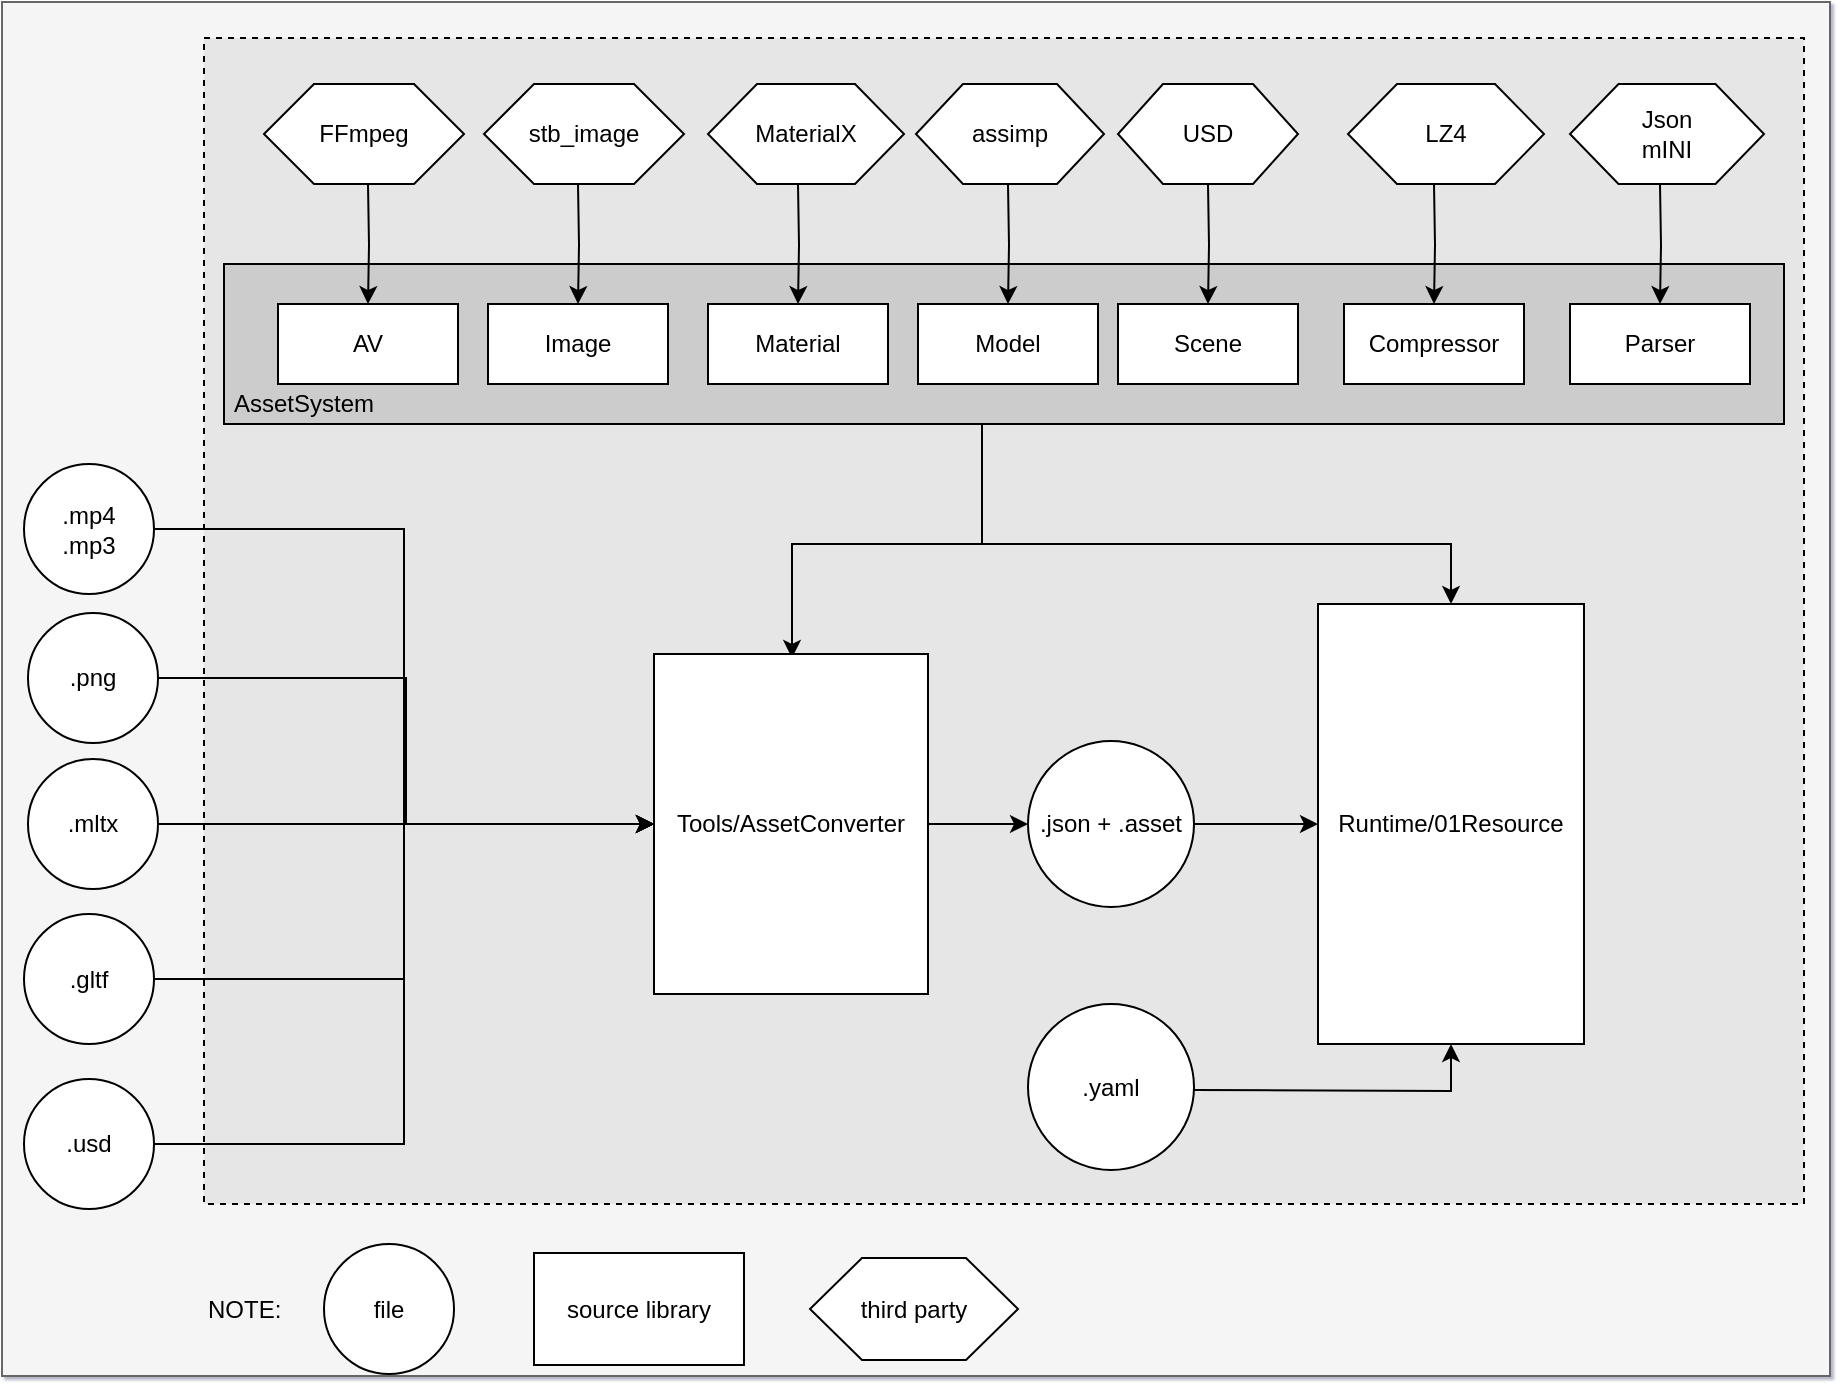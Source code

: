 <mxfile version="12.2.4" pages="1"><diagram id="tZtTvWryPTee94Rg14iy" name="Page-1"><mxGraphModel dx="2611" dy="1399" grid="0" gridSize="10" guides="1" tooltips="1" connect="1" arrows="1" fold="1" page="0" pageScale="1" pageWidth="850" pageHeight="1100" background="none" math="0" shadow="1"><root><mxCell id="0"/><mxCell id="1" parent="0"/><mxCell id="125" value="" style="rounded=0;whiteSpace=wrap;html=1;fillColor=#f5f5f5;strokeColor=#666666;fontColor=#333333;" parent="1" vertex="1"><mxGeometry x="-51" y="189" width="914" height="687" as="geometry"/></mxCell><mxCell id="122" value="" style="rounded=0;whiteSpace=wrap;html=1;dashed=1;fillColor=#E6E6E6;" parent="1" vertex="1"><mxGeometry x="50" y="207" width="800" height="583" as="geometry"/></mxCell><mxCell id="120" style="edgeStyle=orthogonalEdgeStyle;rounded=0;orthogonalLoop=1;jettySize=auto;html=1;exitX=0.5;exitY=1;exitDx=0;exitDy=0;entryX=0.5;entryY=0;entryDx=0;entryDy=0;" parent="1" edge="1"><mxGeometry relative="1" as="geometry"><mxPoint x="439" y="402" as="sourcePoint"/><mxPoint x="344" y="517" as="targetPoint"/><Array as="points"><mxPoint x="439" y="460"/><mxPoint x="344" y="460"/></Array></mxGeometry></mxCell><mxCell id="121" style="edgeStyle=orthogonalEdgeStyle;rounded=0;orthogonalLoop=1;jettySize=auto;html=1;exitX=0.5;exitY=1;exitDx=0;exitDy=0;entryX=0.5;entryY=0;entryDx=0;entryDy=0;" parent="1" source="19" target="20" edge="1"><mxGeometry relative="1" as="geometry"><Array as="points"><mxPoint x="439" y="460"/><mxPoint x="674" y="460"/></Array></mxGeometry></mxCell><mxCell id="19" value="" style="rounded=0;whiteSpace=wrap;html=1;fillColor=#CCCCCC;" parent="1" vertex="1"><mxGeometry x="60" y="320" width="780" height="80" as="geometry"/></mxCell><mxCell id="20" value="Runtime/01Resource" style="rounded=0;whiteSpace=wrap;html=1;" parent="1" vertex="1"><mxGeometry x="607" y="490" width="133" height="220" as="geometry"/></mxCell><mxCell id="26" value="AV" style="rounded=0;whiteSpace=wrap;html=1;" parent="1" vertex="1"><mxGeometry x="87" y="340" width="90" height="40" as="geometry"/></mxCell><mxCell id="27" value="Image" style="rounded=0;whiteSpace=wrap;html=1;" parent="1" vertex="1"><mxGeometry x="192" y="340" width="90" height="40" as="geometry"/></mxCell><mxCell id="28" value="Material" style="rounded=0;whiteSpace=wrap;html=1;" parent="1" vertex="1"><mxGeometry x="302" y="340" width="90" height="40" as="geometry"/></mxCell><mxCell id="29" value="Model" style="rounded=0;whiteSpace=wrap;html=1;" parent="1" vertex="1"><mxGeometry x="407" y="340" width="90" height="40" as="geometry"/></mxCell><mxCell id="30" value="Scene" style="rounded=0;whiteSpace=wrap;html=1;" parent="1" vertex="1"><mxGeometry x="507" y="340" width="90" height="40" as="geometry"/></mxCell><mxCell id="31" value="Parser" style="rounded=0;whiteSpace=wrap;html=1;" parent="1" vertex="1"><mxGeometry x="733" y="340" width="90" height="40" as="geometry"/></mxCell><mxCell id="40" style="edgeStyle=orthogonalEdgeStyle;rounded=0;orthogonalLoop=1;jettySize=auto;html=1;exitX=0.5;exitY=1;exitDx=0;exitDy=0;entryX=0.5;entryY=0;entryDx=0;entryDy=0;" parent="1" target="29" edge="1"><mxGeometry relative="1" as="geometry"><mxPoint x="452" y="280" as="sourcePoint"/></mxGeometry></mxCell><mxCell id="51" style="edgeStyle=orthogonalEdgeStyle;rounded=0;orthogonalLoop=1;jettySize=auto;html=1;exitX=0.5;exitY=1;exitDx=0;exitDy=0;entryX=0.5;entryY=0;entryDx=0;entryDy=0;" parent="1" target="30" edge="1"><mxGeometry relative="1" as="geometry"><mxPoint x="552" y="280" as="sourcePoint"/></mxGeometry></mxCell><mxCell id="43" style="edgeStyle=orthogonalEdgeStyle;rounded=0;orthogonalLoop=1;jettySize=auto;html=1;exitX=0.5;exitY=1;exitDx=0;exitDy=0;entryX=0.5;entryY=0;entryDx=0;entryDy=0;" parent="1" target="28" edge="1"><mxGeometry relative="1" as="geometry"><mxPoint x="347" y="280" as="sourcePoint"/></mxGeometry></mxCell><mxCell id="41" style="edgeStyle=orthogonalEdgeStyle;rounded=0;orthogonalLoop=1;jettySize=auto;html=1;exitX=0.5;exitY=1;exitDx=0;exitDy=0;entryX=0.5;entryY=0;entryDx=0;entryDy=0;" parent="1" target="27" edge="1"><mxGeometry relative="1" as="geometry"><mxPoint x="237" y="280" as="sourcePoint"/></mxGeometry></mxCell><mxCell id="42" style="edgeStyle=orthogonalEdgeStyle;rounded=0;orthogonalLoop=1;jettySize=auto;html=1;exitX=0.5;exitY=1;exitDx=0;exitDy=0;entryX=0.5;entryY=0;entryDx=0;entryDy=0;" parent="1" target="26" edge="1"><mxGeometry relative="1" as="geometry"><mxPoint x="132" y="280" as="sourcePoint"/></mxGeometry></mxCell><mxCell id="50" style="edgeStyle=orthogonalEdgeStyle;rounded=0;orthogonalLoop=1;jettySize=auto;html=1;exitX=0.5;exitY=1;exitDx=0;exitDy=0;entryX=0.5;entryY=0;entryDx=0;entryDy=0;" parent="1" target="31" edge="1"><mxGeometry relative="1" as="geometry"><mxPoint x="778" y="280" as="sourcePoint"/></mxGeometry></mxCell><mxCell id="118" style="edgeStyle=orthogonalEdgeStyle;rounded=0;orthogonalLoop=1;jettySize=auto;html=1;exitX=1;exitY=0.5;exitDx=0;exitDy=0;entryX=0;entryY=0.5;entryDx=0;entryDy=0;" parent="1" source="21" target="117" edge="1"><mxGeometry relative="1" as="geometry"/></mxCell><mxCell id="21" value="Tools/AssetConverter" style="rounded=0;whiteSpace=wrap;html=1;" parent="1" vertex="1"><mxGeometry x="275" y="515" width="137" height="170" as="geometry"/></mxCell><mxCell id="80" value="AssetSystem" style="text;html=1;resizable=0;points=[];autosize=1;align=left;verticalAlign=top;spacingTop=-4;" parent="1" vertex="1"><mxGeometry x="62.5" y="380" width="80" height="14" as="geometry"/></mxCell><mxCell id="84" value="Compressor" style="rounded=0;whiteSpace=wrap;html=1;" parent="1" vertex="1"><mxGeometry x="620" y="340" width="90" height="40" as="geometry"/></mxCell><mxCell id="86" style="edgeStyle=orthogonalEdgeStyle;rounded=0;orthogonalLoop=1;jettySize=auto;html=1;exitX=0.5;exitY=1;exitDx=0;exitDy=0;entryX=0.5;entryY=0;entryDx=0;entryDy=0;" parent="1" target="84" edge="1"><mxGeometry relative="1" as="geometry"><mxPoint x="665" y="280" as="sourcePoint"/></mxGeometry></mxCell><mxCell id="95" style="edgeStyle=orthogonalEdgeStyle;rounded=0;orthogonalLoop=1;jettySize=auto;html=1;exitX=1;exitY=0.5;exitDx=0;exitDy=0;entryX=0;entryY=0.5;entryDx=0;entryDy=0;" parent="1" source="88" target="21" edge="1"><mxGeometry relative="1" as="geometry"/></mxCell><mxCell id="88" value=".mp4&lt;br&gt;.mp3" style="ellipse;whiteSpace=wrap;html=1;aspect=fixed;" parent="1" vertex="1"><mxGeometry x="-40" y="420" width="65" height="65" as="geometry"/></mxCell><mxCell id="96" style="edgeStyle=orthogonalEdgeStyle;rounded=0;orthogonalLoop=1;jettySize=auto;html=1;exitX=1;exitY=0.5;exitDx=0;exitDy=0;entryX=0;entryY=0.5;entryDx=0;entryDy=0;" parent="1" source="90" target="21" edge="1"><mxGeometry relative="1" as="geometry"/></mxCell><mxCell id="90" value=".png" style="ellipse;whiteSpace=wrap;html=1;aspect=fixed;" parent="1" vertex="1"><mxGeometry x="-38" y="494.5" width="65" height="65" as="geometry"/></mxCell><mxCell id="97" style="edgeStyle=orthogonalEdgeStyle;rounded=0;orthogonalLoop=1;jettySize=auto;html=1;exitX=1;exitY=0.5;exitDx=0;exitDy=0;entryX=0;entryY=0.5;entryDx=0;entryDy=0;" parent="1" source="91" target="21" edge="1"><mxGeometry relative="1" as="geometry"/></mxCell><mxCell id="91" value=".mltx" style="ellipse;whiteSpace=wrap;html=1;aspect=fixed;" parent="1" vertex="1"><mxGeometry x="-38" y="567.5" width="65" height="65" as="geometry"/></mxCell><mxCell id="98" style="edgeStyle=orthogonalEdgeStyle;rounded=0;orthogonalLoop=1;jettySize=auto;html=1;exitX=1;exitY=0.5;exitDx=0;exitDy=0;entryX=0;entryY=0.5;entryDx=0;entryDy=0;" parent="1" source="92" target="21" edge="1"><mxGeometry relative="1" as="geometry"/></mxCell><mxCell id="92" value=".gltf" style="ellipse;whiteSpace=wrap;html=1;aspect=fixed;" parent="1" vertex="1"><mxGeometry x="-40" y="645" width="65" height="65" as="geometry"/></mxCell><mxCell id="99" style="edgeStyle=orthogonalEdgeStyle;rounded=0;orthogonalLoop=1;jettySize=auto;html=1;exitX=1;exitY=0.5;exitDx=0;exitDy=0;entryX=0;entryY=0.5;entryDx=0;entryDy=0;" parent="1" source="93" target="21" edge="1"><mxGeometry relative="1" as="geometry"/></mxCell><mxCell id="93" value=".usd" style="ellipse;whiteSpace=wrap;html=1;aspect=fixed;" parent="1" vertex="1"><mxGeometry x="-40" y="727.5" width="65" height="65" as="geometry"/></mxCell><mxCell id="123" style="edgeStyle=orthogonalEdgeStyle;rounded=0;orthogonalLoop=1;jettySize=auto;html=1;exitX=1;exitY=0.5;exitDx=0;exitDy=0;entryX=0.5;entryY=1;entryDx=0;entryDy=0;" parent="1" target="20" edge="1"><mxGeometry relative="1" as="geometry"><mxPoint x="545" y="733" as="sourcePoint"/></mxGeometry></mxCell><mxCell id="105" value="file" style="ellipse;whiteSpace=wrap;html=1;aspect=fixed;" parent="1" vertex="1"><mxGeometry x="110" y="810" width="65" height="65" as="geometry"/></mxCell><mxCell id="106" value="NOTE:" style="text;html=1;resizable=0;points=[];autosize=1;align=left;verticalAlign=top;spacingTop=-4;" parent="1" vertex="1"><mxGeometry x="50" y="832.5" width="50" height="20" as="geometry"/></mxCell><mxCell id="107" value="source library" style="rounded=0;whiteSpace=wrap;html=1;" parent="1" vertex="1"><mxGeometry x="215" y="814.5" width="105" height="56" as="geometry"/></mxCell><mxCell id="108" value="FFmpeg" style="shape=hexagon;perimeter=hexagonPerimeter2;whiteSpace=wrap;html=1;" parent="1" vertex="1"><mxGeometry x="80" y="230" width="100" height="50" as="geometry"/></mxCell><mxCell id="110" value="stb_image" style="shape=hexagon;perimeter=hexagonPerimeter2;whiteSpace=wrap;html=1;" parent="1" vertex="1"><mxGeometry x="190" y="230" width="100" height="50" as="geometry"/></mxCell><mxCell id="111" value="MaterialX" style="shape=hexagon;perimeter=hexagonPerimeter2;whiteSpace=wrap;html=1;" parent="1" vertex="1"><mxGeometry x="302" y="230" width="98" height="50" as="geometry"/></mxCell><mxCell id="112" value="assimp" style="shape=hexagon;perimeter=hexagonPerimeter2;whiteSpace=wrap;html=1;" parent="1" vertex="1"><mxGeometry x="406" y="230" width="94" height="50" as="geometry"/></mxCell><mxCell id="113" value="USD" style="shape=hexagon;perimeter=hexagonPerimeter2;whiteSpace=wrap;html=1;" parent="1" vertex="1"><mxGeometry x="507" y="230" width="90" height="50" as="geometry"/></mxCell><mxCell id="114" value="LZ4" style="shape=hexagon;perimeter=hexagonPerimeter2;whiteSpace=wrap;html=1;" parent="1" vertex="1"><mxGeometry x="622" y="230" width="98" height="50" as="geometry"/></mxCell><mxCell id="115" value="Json&lt;br&gt;mINI" style="shape=hexagon;perimeter=hexagonPerimeter2;whiteSpace=wrap;html=1;" parent="1" vertex="1"><mxGeometry x="733" y="230" width="97" height="50" as="geometry"/></mxCell><mxCell id="116" value="third party" style="shape=hexagon;perimeter=hexagonPerimeter2;whiteSpace=wrap;html=1;" parent="1" vertex="1"><mxGeometry x="353" y="817" width="104" height="51" as="geometry"/></mxCell><mxCell id="119" style="edgeStyle=orthogonalEdgeStyle;rounded=0;orthogonalLoop=1;jettySize=auto;html=1;exitX=1;exitY=0.5;exitDx=0;exitDy=0;" parent="1" source="117" target="20" edge="1"><mxGeometry relative="1" as="geometry"/></mxCell><mxCell id="117" value="&lt;span style=&quot;text-align: left ; white-space: nowrap&quot;&gt;.json + .asset&lt;/span&gt;" style="ellipse;whiteSpace=wrap;html=1;aspect=fixed;" parent="1" vertex="1"><mxGeometry x="462" y="558.5" width="83" height="83" as="geometry"/></mxCell><mxCell id="124" value="&lt;span style=&quot;text-align: left ; white-space: nowrap&quot;&gt;.yaml&lt;br&gt;&lt;/span&gt;" style="ellipse;whiteSpace=wrap;html=1;aspect=fixed;" parent="1" vertex="1"><mxGeometry x="462" y="690" width="83" height="83" as="geometry"/></mxCell></root></mxGraphModel></diagram></mxfile>